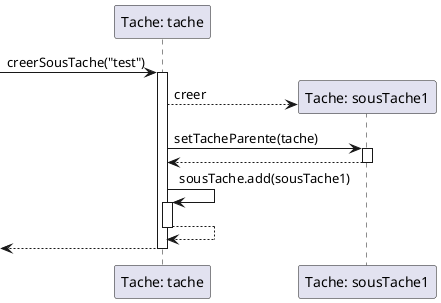 @startuml
participant "Tache: tache" as T1
participant "Tache: sousTache1" as T2

-> T1 : creerSousTache("test")
activate T1
create T2
T1 --> T2 : creer
T1 -> T2 : setTacheParente(tache)
activate T2
T2 --> T1
deactivate T2
T1 -> T1 : sousTache.add(sousTache1)
activate T1
T1 --> T1
deactivate T1
<-- T1
deactivate T1
@enduml